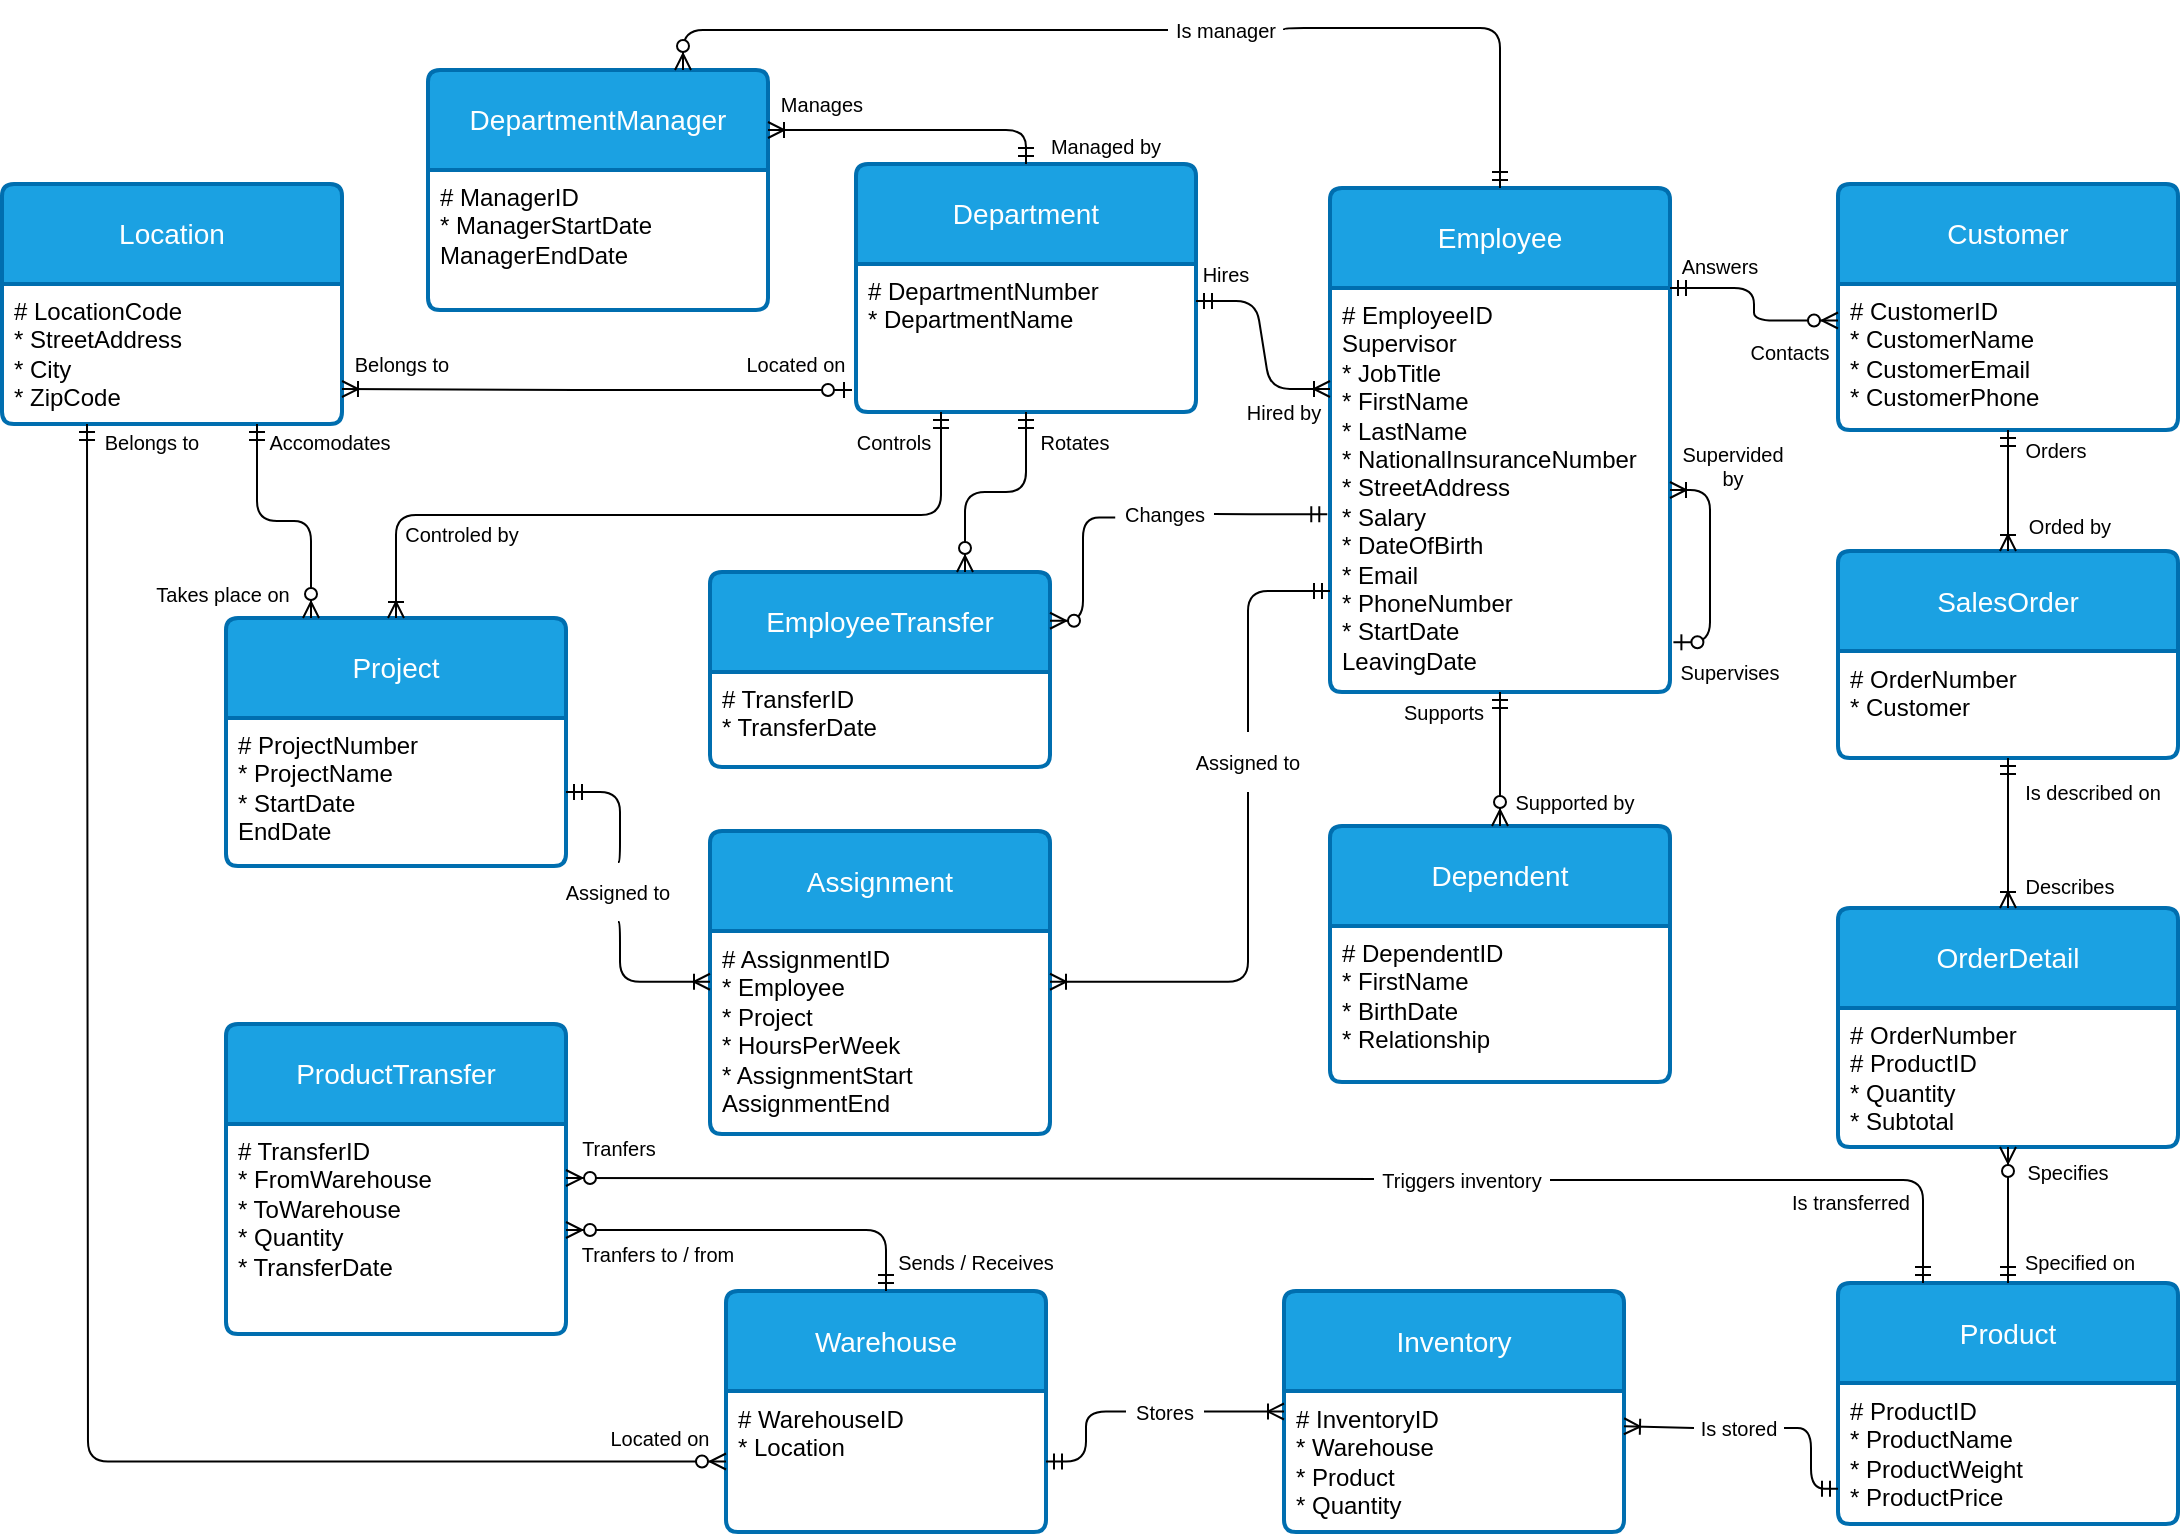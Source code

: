 <mxfile>
    <diagram id="R2lEEEUBdFMjLlhIrx00" name="Page-1">
        <mxGraphModel dx="1072" dy="757" grid="0" gridSize="10" guides="1" tooltips="1" connect="1" arrows="0" fold="1" page="1" pageScale="1" pageWidth="1169" pageHeight="827" math="0" shadow="0" extFonts="Permanent Marker^https://fonts.googleapis.com/css?family=Permanent+Marker">
            <root>
                <mxCell id="0"/>
                <mxCell id="1" parent="0"/>
                <mxCell id="-JPUo0-ZmxXkv4KaRfed-3" value="Location" style="swimlane;childLayout=stackLayout;horizontal=1;startSize=50;horizontalStack=0;rounded=1;fontSize=14;fontStyle=0;strokeWidth=2;resizeParent=0;resizeLast=1;shadow=0;dashed=0;align=center;arcSize=4;whiteSpace=wrap;html=1;fillColor=#1ba1e2;strokeColor=#006EAF;fontColor=#ffffff;" parent="1" vertex="1">
                    <mxGeometry x="41" y="110" width="170" height="120" as="geometry">
                        <mxRectangle x="180" y="170" width="110" height="50" as="alternateBounds"/>
                    </mxGeometry>
                </mxCell>
                <mxCell id="-JPUo0-ZmxXkv4KaRfed-4" value="# LocationCode&lt;br&gt;&lt;div&gt;&lt;span style=&quot;background-color: initial;&quot;&gt;* StreetAddress&lt;/span&gt;&lt;/div&gt;&lt;div&gt;&lt;span style=&quot;background-color: initial;&quot;&gt;* City&lt;/span&gt;&lt;/div&gt;&lt;div&gt;&lt;span style=&quot;background-color: initial;&quot;&gt;* ZipCode&lt;/span&gt;&lt;/div&gt;&lt;div&gt;&lt;br&gt;&lt;/div&gt;" style="align=left;strokeColor=none;fillColor=none;spacingLeft=4;fontSize=12;verticalAlign=top;resizable=0;rotatable=0;part=1;html=1;" parent="-JPUo0-ZmxXkv4KaRfed-3" vertex="1">
                    <mxGeometry y="50" width="170" height="70" as="geometry"/>
                </mxCell>
                <mxCell id="-JPUo0-ZmxXkv4KaRfed-24" value="Project" style="swimlane;childLayout=stackLayout;horizontal=1;startSize=50;horizontalStack=0;rounded=1;fontSize=14;fontStyle=0;strokeWidth=2;resizeParent=0;resizeLast=1;shadow=0;dashed=0;align=center;arcSize=4;whiteSpace=wrap;html=1;fillColor=#1ba1e2;strokeColor=#006EAF;fontColor=#ffffff;" parent="1" vertex="1">
                    <mxGeometry x="153" y="327" width="170" height="124" as="geometry"/>
                </mxCell>
                <mxCell id="-JPUo0-ZmxXkv4KaRfed-25" value="&lt;div&gt;# ProjectNumber&lt;/div&gt;&lt;div&gt;* ProjectName&lt;/div&gt;&lt;div&gt;* StartDate&lt;/div&gt;&lt;div&gt;EndDate&lt;/div&gt;&lt;div&gt;&lt;br&gt;&lt;/div&gt;&lt;div&gt;&lt;br&gt;&lt;/div&gt;" style="align=left;strokeColor=none;fillColor=none;spacingLeft=4;fontSize=12;verticalAlign=top;resizable=0;rotatable=0;part=1;html=1;" parent="-JPUo0-ZmxXkv4KaRfed-24" vertex="1">
                    <mxGeometry y="50" width="170" height="74" as="geometry"/>
                </mxCell>
                <mxCell id="-JPUo0-ZmxXkv4KaRfed-26" value="Employee" style="swimlane;childLayout=stackLayout;horizontal=1;startSize=50;horizontalStack=0;rounded=1;fontSize=14;fontStyle=0;strokeWidth=2;resizeParent=0;resizeLast=1;shadow=0;dashed=0;align=center;arcSize=4;whiteSpace=wrap;html=1;fillColor=#1ba1e2;strokeColor=#006EAF;fontColor=#ffffff;" parent="1" vertex="1">
                    <mxGeometry x="705" y="112" width="170" height="252" as="geometry"/>
                </mxCell>
                <mxCell id="-JPUo0-ZmxXkv4KaRfed-27" value="&lt;div&gt;# EmployeeID&lt;/div&gt;&lt;div&gt;Supervisor&lt;/div&gt;&lt;div&gt;* JobTitle&lt;/div&gt;&lt;div&gt;* FirstName&lt;/div&gt;&lt;div&gt;* LastName&lt;/div&gt;&lt;div&gt;* NationalInsuranceNumber&lt;/div&gt;&lt;div&gt;* StreetAddress&lt;/div&gt;&lt;div&gt;* Salary&lt;/div&gt;&lt;div&gt;* DateOfBirth&lt;/div&gt;&lt;div&gt;* Email&lt;/div&gt;&lt;div&gt;* PhoneNumber&lt;/div&gt;&lt;div&gt;* StartDate&lt;/div&gt;&lt;div&gt;&lt;span style=&quot;background-color: initial;&quot;&gt;LeavingDate&lt;/span&gt;&lt;/div&gt;" style="align=left;strokeColor=none;fillColor=none;spacingLeft=4;fontSize=12;verticalAlign=top;resizable=0;rotatable=0;part=1;html=1;" parent="-JPUo0-ZmxXkv4KaRfed-26" vertex="1">
                    <mxGeometry y="50" width="170" height="202" as="geometry"/>
                </mxCell>
                <mxCell id="19" value="" style="edgeStyle=elbowEdgeStyle;fontSize=12;html=1;endArrow=ERoneToMany;startArrow=ERzeroToOne;fontColor=#FFFFFF;exitX=1.01;exitY=0.877;exitDx=0;exitDy=0;elbow=vertical;exitPerimeter=0;entryX=1;entryY=0.5;entryDx=0;entryDy=0;" edge="1" parent="-JPUo0-ZmxXkv4KaRfed-26" source="-JPUo0-ZmxXkv4KaRfed-27" target="-JPUo0-ZmxXkv4KaRfed-27">
                    <mxGeometry width="100" height="100" relative="1" as="geometry">
                        <mxPoint x="180" y="191" as="sourcePoint"/>
                        <mxPoint x="220" y="136.5" as="targetPoint"/>
                        <Array as="points">
                            <mxPoint x="190" y="179"/>
                            <mxPoint x="211" y="107"/>
                            <mxPoint x="208" y="119"/>
                        </Array>
                    </mxGeometry>
                </mxCell>
                <mxCell id="-JPUo0-ZmxXkv4KaRfed-28" value="Dependent" style="swimlane;childLayout=stackLayout;horizontal=1;startSize=50;horizontalStack=0;rounded=1;fontSize=14;fontStyle=0;strokeWidth=2;resizeParent=0;resizeLast=1;shadow=0;dashed=0;align=center;arcSize=4;whiteSpace=wrap;html=1;fillColor=#1ba1e2;strokeColor=#006EAF;fontColor=#ffffff;" parent="1" vertex="1">
                    <mxGeometry x="705" y="431" width="170" height="128" as="geometry"/>
                </mxCell>
                <mxCell id="-JPUo0-ZmxXkv4KaRfed-29" value="&lt;div&gt;# DependentID&lt;/div&gt;&lt;div&gt;* FirstName&lt;/div&gt;&lt;div&gt;* BirthDate&lt;/div&gt;&lt;div&gt;* Relationship&lt;/div&gt;" style="align=left;strokeColor=none;fillColor=none;spacingLeft=4;fontSize=12;verticalAlign=top;resizable=0;rotatable=0;part=1;html=1;" parent="-JPUo0-ZmxXkv4KaRfed-28" vertex="1">
                    <mxGeometry y="50" width="170" height="78" as="geometry"/>
                </mxCell>
                <mxCell id="-JPUo0-ZmxXkv4KaRfed-30" value="Customer" style="swimlane;childLayout=stackLayout;horizontal=1;startSize=50;horizontalStack=0;rounded=1;fontSize=14;fontStyle=0;strokeWidth=2;resizeParent=0;resizeLast=1;shadow=0;dashed=0;align=center;arcSize=4;whiteSpace=wrap;html=1;fillColor=#1ba1e2;strokeColor=#006EAF;fontColor=#ffffff;" parent="1" vertex="1">
                    <mxGeometry x="959" y="110" width="170" height="123" as="geometry"/>
                </mxCell>
                <mxCell id="-JPUo0-ZmxXkv4KaRfed-31" value="&lt;div&gt;# CustomerID&lt;/div&gt;&lt;div&gt;* CustomerName&lt;/div&gt;&lt;div&gt;* CustomerEmail&lt;/div&gt;&lt;div&gt;* CustomerPhone&lt;/div&gt;" style="align=left;strokeColor=none;fillColor=none;spacingLeft=4;fontSize=12;verticalAlign=top;resizable=0;rotatable=0;part=1;html=1;" parent="-JPUo0-ZmxXkv4KaRfed-30" vertex="1">
                    <mxGeometry y="50" width="170" height="73" as="geometry"/>
                </mxCell>
                <mxCell id="-JPUo0-ZmxXkv4KaRfed-32" value="Product" style="swimlane;childLayout=stackLayout;horizontal=1;startSize=50;horizontalStack=0;rounded=1;fontSize=14;fontStyle=0;strokeWidth=2;resizeParent=0;resizeLast=1;shadow=0;dashed=0;align=center;arcSize=4;whiteSpace=wrap;html=1;fillColor=#1ba1e2;strokeColor=#006EAF;fontColor=#ffffff;" parent="1" vertex="1">
                    <mxGeometry x="959" y="659.5" width="170" height="120.5" as="geometry"/>
                </mxCell>
                <mxCell id="-JPUo0-ZmxXkv4KaRfed-33" value="# ProductID&lt;div&gt;* ProductName&lt;/div&gt;&lt;div&gt;* ProductWeight&lt;/div&gt;&lt;div&gt;* ProductPrice&lt;/div&gt;" style="align=left;strokeColor=none;fillColor=none;spacingLeft=4;fontSize=12;verticalAlign=top;resizable=0;rotatable=0;part=1;html=1;" parent="-JPUo0-ZmxXkv4KaRfed-32" vertex="1">
                    <mxGeometry y="50" width="170" height="70.5" as="geometry"/>
                </mxCell>
                <mxCell id="-JPUo0-ZmxXkv4KaRfed-34" value="SalesOrder" style="swimlane;childLayout=stackLayout;horizontal=1;startSize=50;horizontalStack=0;rounded=1;fontSize=14;fontStyle=0;strokeWidth=2;resizeParent=0;resizeLast=1;shadow=0;dashed=0;align=center;arcSize=4;whiteSpace=wrap;html=1;fillColor=#1ba1e2;strokeColor=#006EAF;fontColor=#ffffff;" parent="1" vertex="1">
                    <mxGeometry x="959" y="293.5" width="170" height="103.5" as="geometry"/>
                </mxCell>
                <mxCell id="-JPUo0-ZmxXkv4KaRfed-35" value="&lt;div&gt;# OrderNumber&lt;/div&gt;&lt;div&gt;* Customer&lt;/div&gt;" style="align=left;strokeColor=none;fillColor=none;spacingLeft=4;fontSize=12;verticalAlign=top;resizable=0;rotatable=0;part=1;html=1;" parent="-JPUo0-ZmxXkv4KaRfed-34" vertex="1">
                    <mxGeometry y="50" width="170" height="53.5" as="geometry"/>
                </mxCell>
                <mxCell id="-JPUo0-ZmxXkv4KaRfed-36" value="Warehouse" style="swimlane;childLayout=stackLayout;horizontal=1;startSize=50;horizontalStack=0;rounded=1;fontSize=14;fontStyle=0;strokeWidth=2;resizeParent=0;resizeLast=1;shadow=0;dashed=0;align=center;arcSize=4;whiteSpace=wrap;html=1;fillColor=#1ba1e2;strokeColor=#006EAF;fontColor=#ffffff;" parent="1" vertex="1">
                    <mxGeometry x="403" y="663.5" width="160" height="120.5" as="geometry">
                        <mxRectangle x="180" y="170" width="110" height="50" as="alternateBounds"/>
                    </mxGeometry>
                </mxCell>
                <mxCell id="-JPUo0-ZmxXkv4KaRfed-37" value="&lt;div&gt;# WarehouseID&lt;/div&gt;&lt;div&gt;* Location&lt;/div&gt;" style="align=left;strokeColor=none;fillColor=none;spacingLeft=4;fontSize=12;verticalAlign=top;resizable=0;rotatable=0;part=1;html=1;" parent="-JPUo0-ZmxXkv4KaRfed-36" vertex="1">
                    <mxGeometry y="50" width="160" height="70.5" as="geometry"/>
                </mxCell>
                <mxCell id="-JPUo0-ZmxXkv4KaRfed-38" value="Department" style="swimlane;childLayout=stackLayout;horizontal=1;startSize=50;horizontalStack=0;rounded=1;fontSize=14;fontStyle=0;strokeWidth=2;resizeParent=0;resizeLast=1;shadow=0;dashed=0;align=center;arcSize=4;whiteSpace=wrap;html=1;fillColor=#1ba1e2;strokeColor=#006EAF;labelBackgroundColor=none;labelBorderColor=none;fontColor=#ffffff;" parent="1" vertex="1">
                    <mxGeometry x="468" y="100" width="170" height="124" as="geometry">
                        <mxRectangle x="180" y="170" width="110" height="50" as="alternateBounds"/>
                    </mxGeometry>
                </mxCell>
                <mxCell id="-JPUo0-ZmxXkv4KaRfed-39" value="&lt;div&gt;# DepartmentNumber&lt;/div&gt;&lt;div&gt;* DepartmentName&lt;/div&gt;&lt;div&gt;&lt;br&gt;&lt;/div&gt;&lt;div&gt;&lt;br&gt;&lt;/div&gt;" style="align=left;strokeColor=none;fillColor=none;spacingLeft=4;fontSize=12;verticalAlign=top;resizable=0;rotatable=0;part=1;html=1;" parent="-JPUo0-ZmxXkv4KaRfed-38" vertex="1">
                    <mxGeometry y="50" width="170" height="74" as="geometry"/>
                </mxCell>
                <mxCell id="-JPUo0-ZmxXkv4KaRfed-45" value="&lt;font style=&quot;font-size: 14px;&quot;&gt;EmployeeTransfer&lt;/font&gt;" style="swimlane;childLayout=stackLayout;horizontal=1;startSize=50;horizontalStack=0;rounded=1;fontSize=14;fontStyle=0;strokeWidth=2;resizeParent=0;resizeLast=1;shadow=0;dashed=0;align=center;arcSize=4;whiteSpace=wrap;html=1;fillColor=#1ba1e2;strokeColor=#006EAF;fontColor=#ffffff;" parent="1" vertex="1">
                    <mxGeometry x="395" y="304" width="170" height="97.5" as="geometry"/>
                </mxCell>
                <mxCell id="-JPUo0-ZmxXkv4KaRfed-46" value="&lt;div style=&quot;&quot;&gt;&lt;div&gt;# TransferID&lt;/div&gt;&lt;div&gt;* TransferDate&lt;/div&gt;&lt;div&gt;&lt;br&gt;&lt;/div&gt;&lt;/div&gt;" style="align=left;strokeColor=none;fillColor=none;spacingLeft=4;fontSize=12;verticalAlign=top;resizable=0;rotatable=0;part=1;html=1;" parent="-JPUo0-ZmxXkv4KaRfed-45" vertex="1">
                    <mxGeometry y="50" width="170" height="47.5" as="geometry"/>
                </mxCell>
                <mxCell id="-JPUo0-ZmxXkv4KaRfed-57" value="Assignment" style="swimlane;childLayout=stackLayout;horizontal=1;startSize=50;horizontalStack=0;rounded=1;fontSize=14;fontStyle=0;strokeWidth=2;resizeParent=0;resizeLast=1;shadow=0;dashed=0;align=center;arcSize=4;whiteSpace=wrap;html=1;fillColor=#1ba1e2;strokeColor=#006EAF;fontColor=#ffffff;" parent="1" vertex="1">
                    <mxGeometry x="395" y="433.5" width="170" height="151.5" as="geometry"/>
                </mxCell>
                <mxCell id="-JPUo0-ZmxXkv4KaRfed-58" value="&lt;div&gt;# AssignmentID&lt;/div&gt;&lt;div&gt;* Employee&lt;/div&gt;&lt;div&gt;* Project&lt;/div&gt;&lt;div&gt;* HoursPerWeek&lt;/div&gt;&lt;div&gt;* AssignmentStart&lt;/div&gt;&lt;div&gt;AssignmentEnd&lt;/div&gt;" style="align=left;strokeColor=none;fillColor=none;spacingLeft=4;fontSize=12;verticalAlign=top;resizable=0;rotatable=0;part=1;html=1;" parent="-JPUo0-ZmxXkv4KaRfed-57" vertex="1">
                    <mxGeometry y="50" width="170" height="101.5" as="geometry"/>
                </mxCell>
                <mxCell id="-JPUo0-ZmxXkv4KaRfed-63" value="Inventory" style="swimlane;childLayout=stackLayout;horizontal=1;startSize=50;horizontalStack=0;rounded=1;fontSize=14;fontStyle=0;strokeWidth=2;resizeParent=0;resizeLast=1;shadow=0;dashed=0;align=center;arcSize=4;whiteSpace=wrap;html=1;fillColor=#1ba1e2;strokeColor=#006EAF;fontColor=#ffffff;" parent="1" vertex="1">
                    <mxGeometry x="682" y="663.5" width="170" height="120.5" as="geometry"/>
                </mxCell>
                <mxCell id="-JPUo0-ZmxXkv4KaRfed-64" value="&lt;div&gt;# InventoryID&lt;/div&gt;&lt;div&gt;* Warehouse&lt;br&gt;&lt;/div&gt;&lt;div&gt;* Product&lt;/div&gt;&lt;div&gt;* Quantity&lt;/div&gt;" style="align=left;strokeColor=none;fillColor=none;spacingLeft=4;fontSize=12;verticalAlign=top;resizable=0;rotatable=0;part=1;html=1;" parent="-JPUo0-ZmxXkv4KaRfed-63" vertex="1">
                    <mxGeometry y="50" width="170" height="70.5" as="geometry"/>
                </mxCell>
                <mxCell id="3" value="OrderDetail" style="swimlane;childLayout=stackLayout;horizontal=1;startSize=50;horizontalStack=0;rounded=1;fontSize=14;fontStyle=0;strokeWidth=2;resizeParent=0;resizeLast=1;shadow=0;dashed=0;align=center;arcSize=4;whiteSpace=wrap;html=1;fillColor=#1ba1e2;strokeColor=#006EAF;fontColor=#ffffff;" vertex="1" parent="1">
                    <mxGeometry x="959" y="472" width="170" height="119.5" as="geometry"/>
                </mxCell>
                <mxCell id="4" value="&lt;div&gt;# OrderNumber&lt;/div&gt;&lt;div&gt;# ProductID&lt;/div&gt;&lt;div&gt;* Quantity&lt;/div&gt;&lt;div&gt;* Subtotal&lt;/div&gt;" style="align=left;strokeColor=none;fillColor=none;spacingLeft=4;fontSize=12;verticalAlign=top;resizable=0;rotatable=0;part=1;html=1;" vertex="1" parent="3">
                    <mxGeometry y="50" width="170" height="69.5" as="geometry"/>
                </mxCell>
                <mxCell id="5" value="ProductTransfer" style="swimlane;childLayout=stackLayout;horizontal=1;startSize=50;horizontalStack=0;rounded=1;fontSize=14;fontStyle=0;strokeWidth=2;resizeParent=0;resizeLast=1;shadow=0;dashed=0;align=center;arcSize=4;whiteSpace=wrap;html=1;fillColor=#1ba1e2;strokeColor=#006EAF;fontColor=#ffffff;" vertex="1" parent="1">
                    <mxGeometry x="153" y="530" width="170" height="155" as="geometry"/>
                </mxCell>
                <mxCell id="6" value="&lt;div&gt;# TransferID&lt;/div&gt;&lt;div&gt;* FromWarehouse&lt;/div&gt;&lt;div&gt;* ToWarehouse&lt;/div&gt;&lt;div&gt;* Quantity&lt;/div&gt;&lt;div&gt;* TransferDate&lt;/div&gt;&lt;div&gt;&lt;br&gt;&lt;/div&gt;" style="align=left;strokeColor=none;fillColor=none;spacingLeft=4;fontSize=12;verticalAlign=top;resizable=0;rotatable=0;part=1;html=1;" vertex="1" parent="5">
                    <mxGeometry y="50" width="170" height="105" as="geometry"/>
                </mxCell>
                <mxCell id="9" value="Hires" style="text;html=1;align=center;verticalAlign=middle;whiteSpace=wrap;rounded=0;labelBackgroundColor=none;labelBorderColor=none;fontSize=10;" vertex="1" parent="1">
                    <mxGeometry x="622.5" y="140" width="60" height="30" as="geometry"/>
                </mxCell>
                <mxCell id="10" value="" style="edgeStyle=entityRelationEdgeStyle;fontSize=12;html=1;endArrow=ERoneToMany;startArrow=ERmandOne;fontColor=#000000;exitX=1;exitY=0.25;exitDx=0;exitDy=0;entryX=0;entryY=0.25;entryDx=0;entryDy=0;" edge="1" parent="1" source="-JPUo0-ZmxXkv4KaRfed-39" target="-JPUo0-ZmxXkv4KaRfed-27">
                    <mxGeometry width="100" height="100" relative="1" as="geometry">
                        <mxPoint x="597" y="273.5" as="sourcePoint"/>
                        <mxPoint x="497" y="273" as="targetPoint"/>
                    </mxGeometry>
                </mxCell>
                <mxCell id="11" value="Hired by" style="text;html=1;align=center;verticalAlign=middle;whiteSpace=wrap;rounded=0;labelBackgroundColor=none;labelBorderColor=none;fontSize=10;" vertex="1" parent="1">
                    <mxGeometry x="652" y="209" width="60" height="30" as="geometry"/>
                </mxCell>
                <mxCell id="14" value="" style="edgeStyle=elbowEdgeStyle;fontSize=12;html=1;endArrow=ERoneToMany;startArrow=ERmandOne;fontColor=#000000;exitX=0.25;exitY=1;exitDx=0;exitDy=0;entryX=0.5;entryY=0;entryDx=0;entryDy=0;elbow=vertical;" edge="1" parent="1" source="-JPUo0-ZmxXkv4KaRfed-39" target="-JPUo0-ZmxXkv4KaRfed-24">
                    <mxGeometry width="100" height="100" relative="1" as="geometry">
                        <mxPoint x="436" y="257" as="sourcePoint"/>
                        <mxPoint x="336" y="256.5" as="targetPoint"/>
                    </mxGeometry>
                </mxCell>
                <mxCell id="15" value="" style="fontSize=12;html=1;endArrow=ERzeroToMany;startArrow=ERmandOne;fontColor=#FFFFFF;exitX=0.5;exitY=1;exitDx=0;exitDy=0;entryX=0.5;entryY=0;entryDx=0;entryDy=0;" edge="1" parent="1" source="-JPUo0-ZmxXkv4KaRfed-27" target="-JPUo0-ZmxXkv4KaRfed-28">
                    <mxGeometry width="100" height="100" relative="1" as="geometry">
                        <mxPoint x="448" y="417" as="sourcePoint"/>
                        <mxPoint x="788" y="414" as="targetPoint"/>
                    </mxGeometry>
                </mxCell>
                <mxCell id="17" value="Supports" style="text;html=1;align=center;verticalAlign=middle;whiteSpace=wrap;rounded=0;labelBackgroundColor=none;labelBorderColor=none;fontSize=10;" vertex="1" parent="1">
                    <mxGeometry x="732" y="359" width="60" height="30" as="geometry"/>
                </mxCell>
                <mxCell id="18" value="Supported by" style="text;html=1;align=center;verticalAlign=middle;whiteSpace=wrap;rounded=0;labelBackgroundColor=none;labelBorderColor=none;fontSize=10;" vertex="1" parent="1">
                    <mxGeometry x="792" y="403.5" width="71" height="30" as="geometry"/>
                </mxCell>
                <mxCell id="20" value="Supervises" style="text;html=1;align=center;verticalAlign=middle;whiteSpace=wrap;rounded=0;labelBackgroundColor=none;labelBorderColor=none;fontSize=10;" vertex="1" parent="1">
                    <mxGeometry x="875" y="338.5" width="60" height="30" as="geometry"/>
                </mxCell>
                <mxCell id="21" value="Supervided by" style="text;html=1;align=center;verticalAlign=middle;whiteSpace=wrap;rounded=0;labelBackgroundColor=none;labelBorderColor=none;fontSize=10;rotation=0;" vertex="1" parent="1">
                    <mxGeometry x="875" y="236" width="63" height="30" as="geometry"/>
                </mxCell>
                <mxCell id="23" value="" style="fontSize=12;html=1;endArrow=ERzeroToMany;startArrow=ERmandOne;fontColor=#FFFFFF;exitX=0.5;exitY=1;exitDx=0;exitDy=0;entryX=0.75;entryY=0;entryDx=0;entryDy=0;edgeStyle=elbowEdgeStyle;elbow=vertical;" edge="1" parent="1" source="-JPUo0-ZmxXkv4KaRfed-39" target="-JPUo0-ZmxXkv4KaRfed-45">
                    <mxGeometry width="100" height="100" relative="1" as="geometry">
                        <mxPoint x="365" y="272.5" as="sourcePoint"/>
                        <mxPoint x="365" y="333.5" as="targetPoint"/>
                    </mxGeometry>
                </mxCell>
                <mxCell id="27" value="Controls" style="text;html=1;align=center;verticalAlign=middle;whiteSpace=wrap;rounded=0;labelBackgroundColor=none;labelBorderColor=none;fontSize=10;" vertex="1" parent="1">
                    <mxGeometry x="457" y="224" width="60" height="30" as="geometry"/>
                </mxCell>
                <mxCell id="28" value="Controled by" style="text;html=1;align=center;verticalAlign=middle;whiteSpace=wrap;rounded=0;labelBackgroundColor=none;labelBorderColor=none;fontSize=10;" vertex="1" parent="1">
                    <mxGeometry x="241" y="270" width="60" height="30" as="geometry"/>
                </mxCell>
                <mxCell id="29" value="" style="edgeStyle=orthogonalEdgeStyle;fontSize=12;html=1;endArrow=ERoneToMany;startArrow=none;fontColor=#000000;exitX=0.5;exitY=1;exitDx=0;exitDy=0;entryX=1;entryY=0.25;entryDx=0;entryDy=0;" edge="1" parent="1" source="32" target="-JPUo0-ZmxXkv4KaRfed-58">
                    <mxGeometry width="100" height="100" relative="1" as="geometry">
                        <mxPoint x="629" y="371.5" as="sourcePoint"/>
                        <mxPoint x="589" y="482.5" as="targetPoint"/>
                    </mxGeometry>
                </mxCell>
                <mxCell id="30" value="" style="fontSize=12;html=1;endArrow=ERzeroToMany;startArrow=none;fontColor=#FFFFFF;exitX=-0.008;exitY=0.56;exitDx=0;exitDy=0;entryX=1;entryY=0.25;entryDx=0;entryDy=0;edgeStyle=elbowEdgeStyle;exitPerimeter=0;" edge="1" parent="1" source="80" target="-JPUo0-ZmxXkv4KaRfed-45">
                    <mxGeometry width="100" height="100" relative="1" as="geometry">
                        <mxPoint x="490" y="264" as="sourcePoint"/>
                        <mxPoint x="490" y="302.5" as="targetPoint"/>
                    </mxGeometry>
                </mxCell>
                <mxCell id="31" value="" style="fontSize=12;html=1;endArrow=ERoneToMany;startArrow=none;fontColor=#000000;entryX=0;entryY=0.25;entryDx=0;entryDy=0;exitX=0.5;exitY=1;exitDx=0;exitDy=0;edgeStyle=elbowEdgeStyle;" edge="1" parent="1" source="35" target="-JPUo0-ZmxXkv4KaRfed-58">
                    <mxGeometry width="100" height="100" relative="1" as="geometry">
                        <mxPoint x="245" y="491.5" as="sourcePoint"/>
                        <mxPoint x="368" y="508.5" as="targetPoint"/>
                        <Array as="points">
                            <mxPoint x="350" y="475.5"/>
                        </Array>
                    </mxGeometry>
                </mxCell>
                <mxCell id="34" value="" style="edgeStyle=orthogonalEdgeStyle;fontSize=12;html=1;endArrow=none;startArrow=ERmandOne;fontColor=#000000;exitX=0;exitY=0.75;exitDx=0;exitDy=0;entryX=0.5;entryY=0;entryDx=0;entryDy=0;" edge="1" parent="1" source="-JPUo0-ZmxXkv4KaRfed-27" target="32">
                    <mxGeometry width="100" height="100" relative="1" as="geometry">
                        <mxPoint x="703" y="308.5" as="sourcePoint"/>
                        <mxPoint x="620" y="501.5" as="targetPoint"/>
                    </mxGeometry>
                </mxCell>
                <mxCell id="32" value="Assigned to" style="text;html=1;align=center;verticalAlign=middle;whiteSpace=wrap;rounded=0;labelBackgroundColor=none;labelBorderColor=none;fontSize=10;" vertex="1" parent="1">
                    <mxGeometry x="634" y="384" width="60" height="30" as="geometry"/>
                </mxCell>
                <mxCell id="36" value="" style="edgeStyle=elbowEdgeStyle;fontSize=12;html=1;endArrow=none;startArrow=ERmandOne;fontColor=#000000;exitX=1;exitY=0.5;exitDx=0;exitDy=0;entryX=0.5;entryY=0;entryDx=0;entryDy=0;" edge="1" parent="1" source="-JPUo0-ZmxXkv4KaRfed-25" target="35">
                    <mxGeometry width="100" height="100" relative="1" as="geometry">
                        <mxPoint x="323" y="374.5" as="sourcePoint"/>
                        <mxPoint x="395" y="499.5" as="targetPoint"/>
                        <Array as="points">
                            <mxPoint x="350" y="398.5"/>
                        </Array>
                    </mxGeometry>
                </mxCell>
                <mxCell id="35" value="Assigned to" style="text;html=1;align=center;verticalAlign=middle;whiteSpace=wrap;rounded=0;labelBackgroundColor=none;labelBorderColor=none;fontSize=10;" vertex="1" parent="1">
                    <mxGeometry x="319" y="449" width="60" height="30" as="geometry"/>
                </mxCell>
                <mxCell id="38" value="" style="fontSize=12;html=1;endArrow=ERoneToMany;startArrow=ERmandOne;fontColor=#000000;entryX=0.5;entryY=0;entryDx=0;entryDy=0;exitX=0.5;exitY=1;exitDx=0;exitDy=0;" edge="1" parent="1" source="-JPUo0-ZmxXkv4KaRfed-31" target="-JPUo0-ZmxXkv4KaRfed-34">
                    <mxGeometry width="100" height="100" relative="1" as="geometry">
                        <mxPoint x="1104" y="253.5" as="sourcePoint"/>
                        <mxPoint x="1120" y="255" as="targetPoint"/>
                    </mxGeometry>
                </mxCell>
                <mxCell id="39" value="" style="fontSize=12;html=1;endArrow=ERoneToMany;startArrow=ERmandOne;fontColor=#000000;entryX=0.5;entryY=0;entryDx=0;entryDy=0;exitX=0.5;exitY=1;exitDx=0;exitDy=0;" edge="1" parent="1" source="-JPUo0-ZmxXkv4KaRfed-35" target="3">
                    <mxGeometry width="100" height="100" relative="1" as="geometry">
                        <mxPoint x="1054" y="240" as="sourcePoint"/>
                        <mxPoint x="1054" y="303.5" as="targetPoint"/>
                    </mxGeometry>
                </mxCell>
                <mxCell id="40" value="" style="fontSize=12;html=1;endArrow=ERzeroToMany;startArrow=ERmandOne;fontColor=#FFFFFF;exitX=0.5;exitY=0;exitDx=0;exitDy=0;entryX=0.5;entryY=1;entryDx=0;entryDy=0;elbow=vertical;" edge="1" parent="1" source="-JPUo0-ZmxXkv4KaRfed-32" target="4">
                    <mxGeometry width="100" height="100" relative="1" as="geometry">
                        <mxPoint x="1282.14" y="622.5" as="sourcePoint"/>
                        <mxPoint x="1158" y="644.6" as="targetPoint"/>
                    </mxGeometry>
                </mxCell>
                <mxCell id="41" value="" style="fontSize=12;html=1;endArrow=ERzeroToMany;startArrow=ERmandOne;fontColor=#FFFFFF;entryX=0;entryY=0.25;entryDx=0;entryDy=0;exitX=1;exitY=0;exitDx=0;exitDy=0;edgeStyle=elbowEdgeStyle;" edge="1" parent="1" source="-JPUo0-ZmxXkv4KaRfed-27" target="-JPUo0-ZmxXkv4KaRfed-31">
                    <mxGeometry width="100" height="100" relative="1" as="geometry">
                        <mxPoint x="815" y="199.5" as="sourcePoint"/>
                        <mxPoint x="1089" y="260.1" as="targetPoint"/>
                    </mxGeometry>
                </mxCell>
                <mxCell id="42" value="" style="fontSize=12;html=1;endArrow=ERoneToMany;startArrow=none;fontColor=#000000;entryX=1;entryY=0.25;entryDx=0;entryDy=0;exitX=0;exitY=0.5;exitDx=0;exitDy=0;" edge="1" parent="1" source="59" target="-JPUo0-ZmxXkv4KaRfed-64">
                    <mxGeometry width="100" height="100" relative="1" as="geometry">
                        <mxPoint x="877" y="766.5" as="sourcePoint"/>
                        <mxPoint x="877" y="834.5" as="targetPoint"/>
                    </mxGeometry>
                </mxCell>
                <mxCell id="43" value="" style="fontSize=12;html=1;endArrow=ERoneToMany;startArrow=none;fontColor=#000000;entryX=0;entryY=0.5;entryDx=0;entryDy=0;exitX=1;exitY=0.5;exitDx=0;exitDy=0;" edge="1" parent="1" source="62" target="-JPUo0-ZmxXkv4KaRfed-63">
                    <mxGeometry width="100" height="100" relative="1" as="geometry">
                        <mxPoint x="616" y="882.5" as="sourcePoint"/>
                        <mxPoint x="529" y="816.5" as="targetPoint"/>
                    </mxGeometry>
                </mxCell>
                <mxCell id="44" value="" style="fontSize=12;html=1;endArrow=ERzeroToMany;startArrow=ERmandOne;fontColor=#FFFFFF;entryX=0;entryY=0.5;entryDx=0;entryDy=0;exitX=0.25;exitY=1;exitDx=0;exitDy=0;edgeStyle=elbowEdgeStyle;" edge="1" parent="1" source="-JPUo0-ZmxXkv4KaRfed-4" target="-JPUo0-ZmxXkv4KaRfed-37">
                    <mxGeometry width="100" height="100" relative="1" as="geometry">
                        <mxPoint x="36" y="203.5" as="sourcePoint"/>
                        <mxPoint x="123" y="191" as="targetPoint"/>
                        <Array as="points">
                            <mxPoint x="84" y="502"/>
                        </Array>
                    </mxGeometry>
                </mxCell>
                <mxCell id="45" value="Belongs to" style="text;html=1;align=center;verticalAlign=middle;whiteSpace=wrap;rounded=0;labelBackgroundColor=none;labelBorderColor=none;fontSize=10;" vertex="1" parent="1">
                    <mxGeometry x="211" y="185" width="60" height="30" as="geometry"/>
                </mxCell>
                <mxCell id="46" value="Located on" style="text;html=1;align=center;verticalAlign=middle;whiteSpace=wrap;rounded=0;labelBackgroundColor=none;labelBorderColor=none;fontSize=10;" vertex="1" parent="1">
                    <mxGeometry x="408" y="185" width="60" height="30" as="geometry"/>
                </mxCell>
                <mxCell id="47" value="Located on" style="text;html=1;align=center;verticalAlign=middle;whiteSpace=wrap;rounded=0;labelBackgroundColor=none;labelBorderColor=none;fontSize=10;" vertex="1" parent="1">
                    <mxGeometry x="340" y="722" width="60" height="30" as="geometry"/>
                </mxCell>
                <mxCell id="48" value="" style="fontSize=12;html=1;endArrow=ERzeroToMany;startArrow=none;fontColor=#FFFFFF;entryX=1;entryY=0.25;entryDx=0;entryDy=0;exitX=0;exitY=0.5;exitDx=0;exitDy=0;edgeStyle=elbowEdgeStyle;elbow=vertical;" edge="1" parent="1" source="65" target="6">
                    <mxGeometry width="100" height="100" relative="1" as="geometry">
                        <mxPoint x="133.5" y="244" as="sourcePoint"/>
                        <mxPoint x="413.0" y="749.5" as="targetPoint"/>
                        <Array as="points"/>
                    </mxGeometry>
                </mxCell>
                <mxCell id="49" value="Belongs to" style="text;html=1;align=center;verticalAlign=middle;whiteSpace=wrap;rounded=0;labelBackgroundColor=none;labelBorderColor=none;fontSize=10;" vertex="1" parent="1">
                    <mxGeometry x="86" y="224" width="60" height="30" as="geometry"/>
                </mxCell>
                <mxCell id="51" value="Answers" style="text;html=1;align=center;verticalAlign=middle;whiteSpace=wrap;rounded=0;labelBackgroundColor=none;labelBorderColor=none;fontSize=10;" vertex="1" parent="1">
                    <mxGeometry x="870" y="136" width="60" height="30" as="geometry"/>
                </mxCell>
                <mxCell id="52" value="Contacts" style="text;html=1;align=center;verticalAlign=middle;whiteSpace=wrap;rounded=0;labelBackgroundColor=none;labelBorderColor=none;fontSize=10;" vertex="1" parent="1">
                    <mxGeometry x="905" y="179" width="60" height="30" as="geometry"/>
                </mxCell>
                <mxCell id="53" value="Orders" style="text;html=1;align=center;verticalAlign=middle;whiteSpace=wrap;rounded=0;labelBackgroundColor=none;labelBorderColor=none;fontSize=10;" vertex="1" parent="1">
                    <mxGeometry x="1038" y="228" width="60" height="30" as="geometry"/>
                </mxCell>
                <mxCell id="54" value="Orded by" style="text;html=1;align=center;verticalAlign=middle;whiteSpace=wrap;rounded=0;labelBackgroundColor=none;labelBorderColor=none;fontSize=10;" vertex="1" parent="1">
                    <mxGeometry x="1045" y="266" width="60" height="30" as="geometry"/>
                </mxCell>
                <mxCell id="55" value="Is described on" style="text;html=1;align=center;verticalAlign=middle;whiteSpace=wrap;rounded=0;labelBackgroundColor=none;labelBorderColor=none;fontSize=10;" vertex="1" parent="1">
                    <mxGeometry x="1044" y="399" width="85" height="30" as="geometry"/>
                </mxCell>
                <mxCell id="56" value="Describes" style="text;html=1;align=center;verticalAlign=middle;whiteSpace=wrap;rounded=0;labelBackgroundColor=none;labelBorderColor=none;fontSize=10;" vertex="1" parent="1">
                    <mxGeometry x="1045" y="446" width="60" height="30" as="geometry"/>
                </mxCell>
                <mxCell id="57" value="Specifies" style="text;html=1;align=center;verticalAlign=middle;whiteSpace=wrap;rounded=0;labelBackgroundColor=none;labelBorderColor=none;fontSize=10;" vertex="1" parent="1">
                    <mxGeometry x="1044" y="588.5" width="60" height="30" as="geometry"/>
                </mxCell>
                <mxCell id="58" value="Specified on" style="text;html=1;align=center;verticalAlign=middle;whiteSpace=wrap;rounded=0;labelBackgroundColor=none;labelBorderColor=none;fontSize=10;" vertex="1" parent="1">
                    <mxGeometry x="1050" y="634" width="60" height="30" as="geometry"/>
                </mxCell>
                <mxCell id="61" value="" style="fontSize=12;html=1;endArrow=none;startArrow=ERmandOne;fontColor=#000000;entryX=1;entryY=0.5;entryDx=0;entryDy=0;exitX=0;exitY=0.75;exitDx=0;exitDy=0;edgeStyle=elbowEdgeStyle;" edge="1" parent="1" source="-JPUo0-ZmxXkv4KaRfed-33" target="59">
                    <mxGeometry width="100" height="100" relative="1" as="geometry">
                        <mxPoint x="959" y="727" as="sourcePoint"/>
                        <mxPoint x="939" y="727" as="targetPoint"/>
                    </mxGeometry>
                </mxCell>
                <mxCell id="59" value="Is stored" style="text;html=1;align=center;verticalAlign=middle;whiteSpace=wrap;rounded=0;labelBackgroundColor=none;labelBorderColor=none;fontSize=10;" vertex="1" parent="1">
                    <mxGeometry x="887" y="717" width="45" height="30" as="geometry"/>
                </mxCell>
                <mxCell id="64" value="" style="fontSize=12;html=1;endArrow=none;startArrow=ERmandOne;fontColor=#000000;entryX=0;entryY=0.5;entryDx=0;entryDy=0;exitX=1;exitY=0.5;exitDx=0;exitDy=0;edgeStyle=elbowEdgeStyle;" edge="1" parent="1" source="-JPUo0-ZmxXkv4KaRfed-37" target="62">
                    <mxGeometry width="100" height="100" relative="1" as="geometry">
                        <mxPoint x="563" y="748.75" as="sourcePoint"/>
                        <mxPoint x="650" y="723.75" as="targetPoint"/>
                    </mxGeometry>
                </mxCell>
                <mxCell id="62" value="Stores" style="text;html=1;align=center;verticalAlign=middle;whiteSpace=wrap;rounded=0;labelBackgroundColor=none;labelBorderColor=none;fontSize=10;" vertex="1" parent="1">
                    <mxGeometry x="603" y="708.75" width="39" height="30" as="geometry"/>
                </mxCell>
                <mxCell id="66" value="" style="fontSize=12;html=1;endArrow=none;startArrow=ERmandOne;fontColor=#FFFFFF;exitX=0.25;exitY=0;exitDx=0;exitDy=0;entryX=1;entryY=0.5;entryDx=0;entryDy=0;edgeStyle=elbowEdgeStyle;elbow=vertical;" edge="1" parent="1" source="-JPUo0-ZmxXkv4KaRfed-32" target="65">
                    <mxGeometry width="100" height="100" relative="1" as="geometry">
                        <mxPoint x="790" y="665.5" as="sourcePoint"/>
                        <mxPoint x="830" y="608" as="targetPoint"/>
                        <Array as="points">
                            <mxPoint x="908" y="608"/>
                        </Array>
                    </mxGeometry>
                </mxCell>
                <mxCell id="65" value="Triggers inventory" style="text;html=1;align=center;verticalAlign=middle;whiteSpace=wrap;rounded=0;labelBackgroundColor=none;labelBorderColor=none;fontSize=10;" vertex="1" parent="1">
                    <mxGeometry x="727" y="592.5" width="88" height="30" as="geometry"/>
                </mxCell>
                <mxCell id="72" value="" style="fontSize=12;html=1;endArrow=ERoneToMany;startArrow=ERzeroToOne;fontColor=#FFFFFF;entryX=1;entryY=0.75;entryDx=0;entryDy=0;edgeStyle=elbowEdgeStyle;" edge="1" parent="1" target="-JPUo0-ZmxXkv4KaRfed-4">
                    <mxGeometry width="100" height="100" relative="1" as="geometry">
                        <mxPoint x="466" y="213" as="sourcePoint"/>
                        <mxPoint x="364" y="124" as="targetPoint"/>
                    </mxGeometry>
                </mxCell>
                <mxCell id="75" value="DepartmentManager" style="swimlane;childLayout=stackLayout;horizontal=1;startSize=50;horizontalStack=0;rounded=1;fontSize=14;fontStyle=0;strokeWidth=2;resizeParent=0;resizeLast=1;shadow=0;dashed=0;align=center;arcSize=4;whiteSpace=wrap;html=1;fillColor=#1ba1e2;strokeColor=#006EAF;fontColor=#ffffff;" vertex="1" parent="1">
                    <mxGeometry x="254" y="53" width="170" height="120" as="geometry"/>
                </mxCell>
                <mxCell id="76" value="&lt;div&gt;# ManagerID&lt;/div&gt;&lt;div&gt;&lt;div&gt;* ManagerStartDate&lt;/div&gt;&lt;div&gt;&lt;span style=&quot;background-color: initial;&quot;&gt;ManagerEndDate&lt;/span&gt;&lt;/div&gt;&lt;/div&gt;" style="align=left;strokeColor=none;fillColor=none;spacingLeft=4;fontSize=12;verticalAlign=top;resizable=0;rotatable=0;part=1;html=1;" vertex="1" parent="75">
                    <mxGeometry y="50" width="170" height="70" as="geometry"/>
                </mxCell>
                <mxCell id="81" value="" style="fontSize=12;html=1;endArrow=none;startArrow=ERmandOne;fontColor=#FFFFFF;exitX=-0.008;exitY=0.56;exitDx=0;exitDy=0;entryX=1;entryY=0.5;entryDx=0;entryDy=0;exitPerimeter=0;edgeStyle=orthogonalEdgeStyle;" edge="1" parent="1" source="-JPUo0-ZmxXkv4KaRfed-27" target="80">
                    <mxGeometry width="100" height="100" relative="1" as="geometry">
                        <mxPoint x="703.64" y="268.4" as="sourcePoint"/>
                        <mxPoint x="565" y="328.375" as="targetPoint"/>
                    </mxGeometry>
                </mxCell>
                <mxCell id="80" value="Changes" style="text;html=1;align=center;verticalAlign=middle;whiteSpace=wrap;rounded=0;labelBackgroundColor=none;labelBorderColor=none;fontSize=10;" vertex="1" parent="1">
                    <mxGeometry x="598" y="260" width="49" height="30" as="geometry"/>
                </mxCell>
                <mxCell id="82" value="Rotates" style="text;html=1;align=center;verticalAlign=middle;whiteSpace=wrap;rounded=0;labelBackgroundColor=none;labelBorderColor=none;fontSize=10;" vertex="1" parent="1">
                    <mxGeometry x="553" y="224" width="49" height="30" as="geometry"/>
                </mxCell>
                <mxCell id="83" value="" style="edgeStyle=elbowEdgeStyle;fontSize=12;html=1;endArrow=ERoneToMany;startArrow=ERmandOne;fontColor=#000000;exitX=0.5;exitY=0;exitDx=0;exitDy=0;elbow=vertical;entryX=1;entryY=0.25;entryDx=0;entryDy=0;" edge="1" parent="1" source="-JPUo0-ZmxXkv4KaRfed-38" target="75">
                    <mxGeometry width="100" height="100" relative="1" as="geometry">
                        <mxPoint x="501" y="18" as="sourcePoint"/>
                        <mxPoint x="463" y="68" as="targetPoint"/>
                        <Array as="points">
                            <mxPoint x="491" y="83"/>
                        </Array>
                    </mxGeometry>
                </mxCell>
                <mxCell id="84" value="Managed by" style="text;html=1;align=center;verticalAlign=middle;whiteSpace=wrap;rounded=0;labelBackgroundColor=none;labelBorderColor=none;fontSize=10;" vertex="1" parent="1">
                    <mxGeometry x="562.5" y="76" width="60" height="30" as="geometry"/>
                </mxCell>
                <mxCell id="85" value="Manages" style="text;html=1;align=center;verticalAlign=middle;whiteSpace=wrap;rounded=0;labelBackgroundColor=none;labelBorderColor=none;fontSize=10;" vertex="1" parent="1">
                    <mxGeometry x="421" y="55" width="60" height="30" as="geometry"/>
                </mxCell>
                <mxCell id="87" value="" style="fontSize=12;html=1;endArrow=ERzeroToMany;startArrow=none;fontColor=#FFFFFF;entryX=0.75;entryY=0;entryDx=0;entryDy=0;edgeStyle=elbowEdgeStyle;elbow=vertical;exitX=0;exitY=0.5;exitDx=0;exitDy=0;" edge="1" parent="1" source="88" target="75">
                    <mxGeometry width="100" height="100" relative="1" as="geometry">
                        <mxPoint x="591" y="28" as="sourcePoint"/>
                        <mxPoint x="638" y="47.5" as="targetPoint"/>
                        <Array as="points">
                            <mxPoint x="511" y="33"/>
                        </Array>
                    </mxGeometry>
                </mxCell>
                <mxCell id="90" value="" style="fontSize=12;html=1;endArrow=none;startArrow=ERmandOne;fontColor=#FFFFFF;entryX=1;entryY=0.5;entryDx=0;entryDy=0;exitX=0.5;exitY=0;exitDx=0;exitDy=0;edgeStyle=elbowEdgeStyle;elbow=vertical;" edge="1" parent="1" source="-JPUo0-ZmxXkv4KaRfed-26" target="88">
                    <mxGeometry width="100" height="100" relative="1" as="geometry">
                        <mxPoint x="790" y="112" as="sourcePoint"/>
                        <mxPoint x="381.5" y="53" as="targetPoint"/>
                        <Array as="points">
                            <mxPoint x="740" y="32"/>
                        </Array>
                    </mxGeometry>
                </mxCell>
                <mxCell id="88" value="Is manager" style="text;html=1;align=center;verticalAlign=middle;whiteSpace=wrap;rounded=0;labelBackgroundColor=none;labelBorderColor=none;fontSize=10;" vertex="1" parent="1">
                    <mxGeometry x="624" y="18" width="58" height="30" as="geometry"/>
                </mxCell>
                <mxCell id="91" value="Tranfers" style="text;html=1;align=center;verticalAlign=middle;whiteSpace=wrap;rounded=0;labelBackgroundColor=none;labelBorderColor=none;fontSize=10;" vertex="1" parent="1">
                    <mxGeometry x="313.5" y="577" width="71" height="30" as="geometry"/>
                </mxCell>
                <mxCell id="92" value="Is transferred" style="text;html=1;align=center;verticalAlign=middle;whiteSpace=wrap;rounded=0;labelBackgroundColor=none;labelBorderColor=none;fontSize=10;" vertex="1" parent="1">
                    <mxGeometry x="930" y="604" width="71" height="30" as="geometry"/>
                </mxCell>
                <mxCell id="93" value="" style="edgeStyle=elbowEdgeStyle;fontSize=12;html=1;endArrow=ERzeroToMany;startArrow=ERmandOne;fontColor=#FFFFFF;elbow=vertical;exitX=0.5;exitY=0;exitDx=0;exitDy=0;entryX=1;entryY=0.5;entryDx=0;entryDy=0;" edge="1" parent="1" source="-JPUo0-ZmxXkv4KaRfed-36" target="6">
                    <mxGeometry width="100" height="100" relative="1" as="geometry">
                        <mxPoint x="541" y="726" as="sourcePoint"/>
                        <mxPoint x="641" y="626" as="targetPoint"/>
                        <Array as="points">
                            <mxPoint x="401" y="633"/>
                        </Array>
                    </mxGeometry>
                </mxCell>
                <mxCell id="94" value="Tranfers to / from" style="text;html=1;align=center;verticalAlign=middle;whiteSpace=wrap;rounded=0;labelBackgroundColor=none;labelBorderColor=none;fontSize=10;" vertex="1" parent="1">
                    <mxGeometry x="323" y="629.5" width="92" height="30" as="geometry"/>
                </mxCell>
                <mxCell id="98" value="" style="fontSize=12;html=1;endArrow=ERzeroToMany;startArrow=ERmandOne;fontColor=#FFFFFF;entryX=0.25;entryY=0;entryDx=0;entryDy=0;edgeStyle=elbowEdgeStyle;elbow=vertical;exitX=0.75;exitY=1;exitDx=0;exitDy=0;" edge="1" parent="1" source="-JPUo0-ZmxXkv4KaRfed-4" target="-JPUo0-ZmxXkv4KaRfed-24">
                    <mxGeometry width="100" height="100" relative="1" as="geometry">
                        <mxPoint x="197" y="243" as="sourcePoint"/>
                        <mxPoint x="144" y="315" as="targetPoint"/>
                    </mxGeometry>
                </mxCell>
                <mxCell id="99" value="Takes place on" style="text;html=1;align=center;verticalAlign=middle;whiteSpace=wrap;rounded=0;labelBackgroundColor=none;labelBorderColor=none;fontSize=10;" vertex="1" parent="1">
                    <mxGeometry x="115" y="300" width="73" height="30" as="geometry"/>
                </mxCell>
                <mxCell id="100" value="Accomodates" style="text;html=1;align=center;verticalAlign=middle;whiteSpace=wrap;rounded=0;labelBackgroundColor=none;labelBorderColor=none;fontSize=10;" vertex="1" parent="1">
                    <mxGeometry x="169" y="224" width="72" height="30" as="geometry"/>
                </mxCell>
                <mxCell id="101" value="Sends / Receives" style="text;html=1;align=center;verticalAlign=middle;whiteSpace=wrap;rounded=0;labelBackgroundColor=none;labelBorderColor=none;fontSize=10;" vertex="1" parent="1">
                    <mxGeometry x="485" y="634" width="86" height="30" as="geometry"/>
                </mxCell>
            </root>
        </mxGraphModel>
    </diagram>
</mxfile>